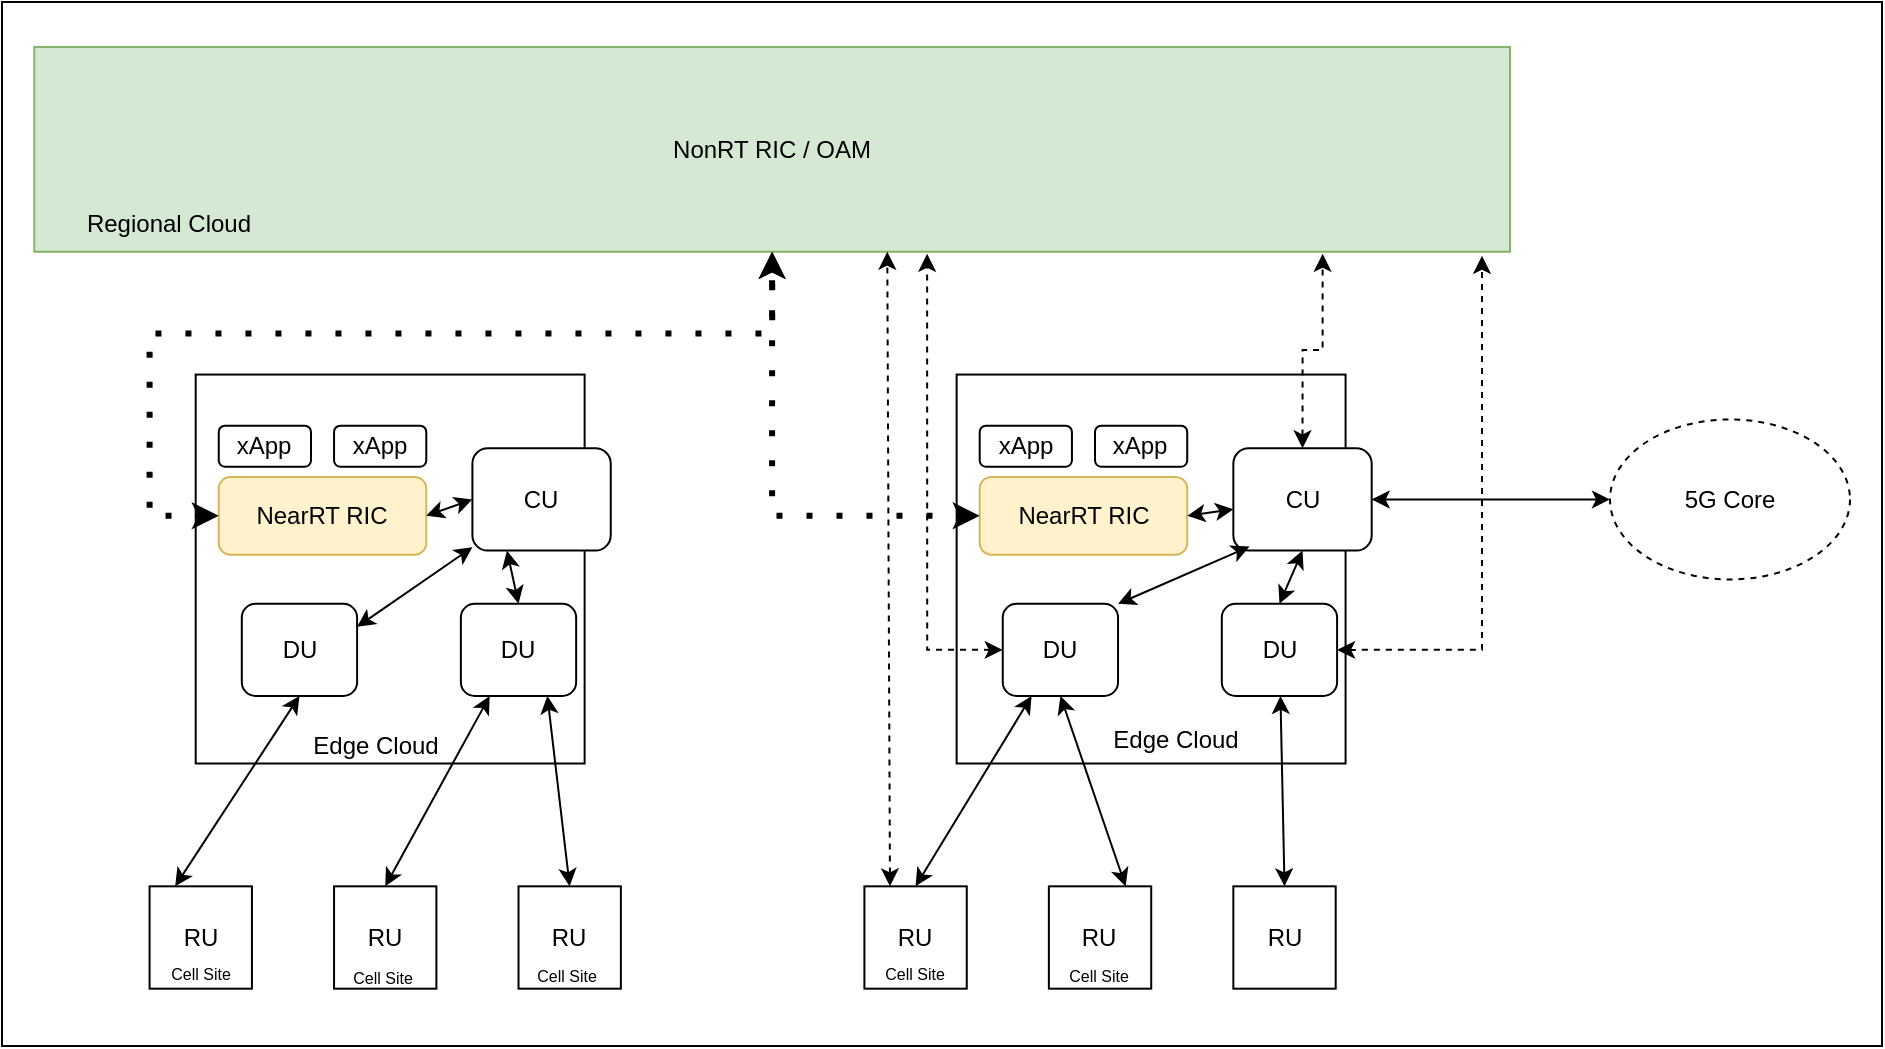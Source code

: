 <mxfile version="21.7.5" type="device">
  <diagram name="Page-1" id="EMl_EYVCzf8fT-FiKfYn">
    <mxGraphModel dx="1434" dy="843" grid="1" gridSize="10" guides="1" tooltips="1" connect="1" arrows="1" fold="1" page="1" pageScale="1" pageWidth="827" pageHeight="1169" math="0" shadow="0">
      <root>
        <mxCell id="0" />
        <mxCell id="1" parent="0" />
        <mxCell id="_V5pevZy3DnA9DBT0Rbr-96" value="" style="group" parent="1" vertex="1" connectable="0">
          <mxGeometry x="56" y="268" width="940" height="522" as="geometry" />
        </mxCell>
        <mxCell id="_V5pevZy3DnA9DBT0Rbr-95" value="" style="rounded=0;whiteSpace=wrap;html=1;" parent="_V5pevZy3DnA9DBT0Rbr-96" vertex="1">
          <mxGeometry width="940" height="522" as="geometry" />
        </mxCell>
        <mxCell id="_V5pevZy3DnA9DBT0Rbr-1" value="NonRT RIC / OAM" style="rounded=0;whiteSpace=wrap;html=1;fillColor=#d5e8d4;strokeColor=#82b366;" parent="_V5pevZy3DnA9DBT0Rbr-96" vertex="1">
          <mxGeometry x="16.141" y="22.518" width="737.882" height="102.353" as="geometry" />
        </mxCell>
        <mxCell id="_V5pevZy3DnA9DBT0Rbr-4" value="RU" style="whiteSpace=wrap;html=1;aspect=fixed;" parent="_V5pevZy3DnA9DBT0Rbr-96" vertex="1">
          <mxGeometry x="73.788" y="442.165" width="51.176" height="51.176" as="geometry" />
        </mxCell>
        <mxCell id="_V5pevZy3DnA9DBT0Rbr-5" value="RU" style="whiteSpace=wrap;html=1;aspect=fixed;" parent="_V5pevZy3DnA9DBT0Rbr-96" vertex="1">
          <mxGeometry x="166.024" y="442.165" width="51.176" height="51.176" as="geometry" />
        </mxCell>
        <mxCell id="_V5pevZy3DnA9DBT0Rbr-6" value="RU" style="whiteSpace=wrap;html=1;aspect=fixed;" parent="_V5pevZy3DnA9DBT0Rbr-96" vertex="1">
          <mxGeometry x="258.259" y="442.165" width="51.176" height="51.176" as="geometry" />
        </mxCell>
        <mxCell id="_V5pevZy3DnA9DBT0Rbr-8" value="RU" style="whiteSpace=wrap;html=1;aspect=fixed;" parent="_V5pevZy3DnA9DBT0Rbr-96" vertex="1">
          <mxGeometry x="431.2" y="442.165" width="51.176" height="51.176" as="geometry" />
        </mxCell>
        <mxCell id="_V5pevZy3DnA9DBT0Rbr-9" value="RU" style="whiteSpace=wrap;html=1;aspect=fixed;" parent="_V5pevZy3DnA9DBT0Rbr-96" vertex="1">
          <mxGeometry x="523.435" y="442.165" width="51.176" height="51.176" as="geometry" />
        </mxCell>
        <mxCell id="_V5pevZy3DnA9DBT0Rbr-10" value="RU" style="whiteSpace=wrap;html=1;aspect=fixed;" parent="_V5pevZy3DnA9DBT0Rbr-96" vertex="1">
          <mxGeometry x="615.671" y="442.165" width="51.176" height="51.176" as="geometry" />
        </mxCell>
        <mxCell id="_V5pevZy3DnA9DBT0Rbr-35" value="" style="group" parent="_V5pevZy3DnA9DBT0Rbr-96" vertex="1" connectable="0">
          <mxGeometry x="96.847" y="186.282" width="219.059" height="194.471" as="geometry" />
        </mxCell>
        <mxCell id="_V5pevZy3DnA9DBT0Rbr-2" value="" style="whiteSpace=wrap;html=1;aspect=fixed;" parent="_V5pevZy3DnA9DBT0Rbr-35" vertex="1">
          <mxGeometry width="194.471" height="194.471" as="geometry" />
        </mxCell>
        <mxCell id="_V5pevZy3DnA9DBT0Rbr-12" value="NearRT RIC" style="rounded=1;whiteSpace=wrap;html=1;fillColor=#fff2cc;strokeColor=#d6b656;" parent="_V5pevZy3DnA9DBT0Rbr-35" vertex="1">
          <mxGeometry x="11.529" y="51.176" width="103.765" height="38.894" as="geometry" />
        </mxCell>
        <mxCell id="_V5pevZy3DnA9DBT0Rbr-14" value="DU" style="rounded=1;whiteSpace=wrap;html=1;" parent="_V5pevZy3DnA9DBT0Rbr-35" vertex="1">
          <mxGeometry x="23.059" y="114.635" width="57.647" height="46.059" as="geometry" />
        </mxCell>
        <mxCell id="_V5pevZy3DnA9DBT0Rbr-15" value="DU" style="rounded=1;whiteSpace=wrap;html=1;" parent="_V5pevZy3DnA9DBT0Rbr-35" vertex="1">
          <mxGeometry x="132.588" y="114.635" width="57.647" height="46.059" as="geometry" />
        </mxCell>
        <mxCell id="_V5pevZy3DnA9DBT0Rbr-22" value="CU" style="rounded=1;whiteSpace=wrap;html=1;" parent="_V5pevZy3DnA9DBT0Rbr-35" vertex="1">
          <mxGeometry x="138.353" y="36.847" width="69.176" height="51.176" as="geometry" />
        </mxCell>
        <mxCell id="_V5pevZy3DnA9DBT0Rbr-30" style="edgeStyle=orthogonalEdgeStyle;rounded=0;orthogonalLoop=1;jettySize=auto;html=1;exitX=0.5;exitY=1;exitDx=0;exitDy=0;" parent="_V5pevZy3DnA9DBT0Rbr-35" source="_V5pevZy3DnA9DBT0Rbr-12" target="_V5pevZy3DnA9DBT0Rbr-12" edge="1">
          <mxGeometry relative="1" as="geometry" />
        </mxCell>
        <mxCell id="_V5pevZy3DnA9DBT0Rbr-31" value="xApp" style="rounded=1;whiteSpace=wrap;html=1;" parent="_V5pevZy3DnA9DBT0Rbr-35" vertex="1">
          <mxGeometry x="11.529" y="25.588" width="46.118" height="20.471" as="geometry" />
        </mxCell>
        <mxCell id="_V5pevZy3DnA9DBT0Rbr-32" value="xApp" style="rounded=1;whiteSpace=wrap;html=1;" parent="_V5pevZy3DnA9DBT0Rbr-35" vertex="1">
          <mxGeometry x="69.176" y="25.588" width="46.118" height="20.471" as="geometry" />
        </mxCell>
        <mxCell id="_V5pevZy3DnA9DBT0Rbr-46" value="Edge Cloud" style="text;html=1;strokeColor=none;fillColor=none;align=center;verticalAlign=middle;whiteSpace=wrap;rounded=0;" parent="_V5pevZy3DnA9DBT0Rbr-35" vertex="1">
          <mxGeometry x="43.812" y="169.906" width="92.235" height="30.706" as="geometry" />
        </mxCell>
        <mxCell id="_V5pevZy3DnA9DBT0Rbr-81" value="" style="endArrow=classic;startArrow=classic;html=1;rounded=0;exitX=1;exitY=0.25;exitDx=0;exitDy=0;" parent="_V5pevZy3DnA9DBT0Rbr-35" source="_V5pevZy3DnA9DBT0Rbr-14" target="_V5pevZy3DnA9DBT0Rbr-22" edge="1">
          <mxGeometry width="50" height="50" relative="1" as="geometry">
            <mxPoint x="288.235" y="10.235" as="sourcePoint" />
            <mxPoint x="345.882" y="-40.941" as="targetPoint" />
          </mxGeometry>
        </mxCell>
        <mxCell id="_V5pevZy3DnA9DBT0Rbr-83" value="" style="endArrow=classic;startArrow=classic;html=1;rounded=0;exitX=0.5;exitY=0;exitDx=0;exitDy=0;entryX=0.25;entryY=1;entryDx=0;entryDy=0;" parent="_V5pevZy3DnA9DBT0Rbr-35" source="_V5pevZy3DnA9DBT0Rbr-15" target="_V5pevZy3DnA9DBT0Rbr-22" edge="1">
          <mxGeometry width="50" height="50" relative="1" as="geometry">
            <mxPoint x="288.235" y="10.235" as="sourcePoint" />
            <mxPoint x="345.882" y="-40.941" as="targetPoint" />
          </mxGeometry>
        </mxCell>
        <mxCell id="_V5pevZy3DnA9DBT0Rbr-87" value="" style="endArrow=classic;startArrow=classic;html=1;rounded=0;exitX=1;exitY=0.5;exitDx=0;exitDy=0;entryX=0;entryY=0.5;entryDx=0;entryDy=0;" parent="_V5pevZy3DnA9DBT0Rbr-35" source="_V5pevZy3DnA9DBT0Rbr-12" target="_V5pevZy3DnA9DBT0Rbr-22" edge="1">
          <mxGeometry width="50" height="50" relative="1" as="geometry">
            <mxPoint x="288.235" y="10.235" as="sourcePoint" />
            <mxPoint x="345.882" y="-40.941" as="targetPoint" />
          </mxGeometry>
        </mxCell>
        <mxCell id="_V5pevZy3DnA9DBT0Rbr-36" value="" style="group" parent="_V5pevZy3DnA9DBT0Rbr-96" vertex="1" connectable="0">
          <mxGeometry x="477.318" y="186.282" width="219.059" height="194.471" as="geometry" />
        </mxCell>
        <mxCell id="_V5pevZy3DnA9DBT0Rbr-37" value="" style="whiteSpace=wrap;html=1;aspect=fixed;" parent="_V5pevZy3DnA9DBT0Rbr-36" vertex="1">
          <mxGeometry width="194.471" height="194.471" as="geometry" />
        </mxCell>
        <mxCell id="_V5pevZy3DnA9DBT0Rbr-38" value="NearRT RIC" style="rounded=1;whiteSpace=wrap;html=1;fillColor=#fff2cc;strokeColor=#d6b656;" parent="_V5pevZy3DnA9DBT0Rbr-36" vertex="1">
          <mxGeometry x="11.529" y="51.176" width="103.765" height="38.894" as="geometry" />
        </mxCell>
        <mxCell id="_V5pevZy3DnA9DBT0Rbr-39" value="DU" style="rounded=1;whiteSpace=wrap;html=1;" parent="_V5pevZy3DnA9DBT0Rbr-36" vertex="1">
          <mxGeometry x="23.059" y="114.635" width="57.647" height="46.059" as="geometry" />
        </mxCell>
        <mxCell id="_V5pevZy3DnA9DBT0Rbr-40" value="DU" style="rounded=1;whiteSpace=wrap;html=1;" parent="_V5pevZy3DnA9DBT0Rbr-36" vertex="1">
          <mxGeometry x="132.588" y="114.635" width="57.647" height="46.059" as="geometry" />
        </mxCell>
        <mxCell id="_V5pevZy3DnA9DBT0Rbr-41" value="CU" style="rounded=1;whiteSpace=wrap;html=1;" parent="_V5pevZy3DnA9DBT0Rbr-36" vertex="1">
          <mxGeometry x="138.353" y="36.847" width="69.176" height="51.176" as="geometry" />
        </mxCell>
        <mxCell id="_V5pevZy3DnA9DBT0Rbr-42" style="edgeStyle=orthogonalEdgeStyle;rounded=0;orthogonalLoop=1;jettySize=auto;html=1;exitX=0.5;exitY=1;exitDx=0;exitDy=0;" parent="_V5pevZy3DnA9DBT0Rbr-36" source="_V5pevZy3DnA9DBT0Rbr-38" target="_V5pevZy3DnA9DBT0Rbr-38" edge="1">
          <mxGeometry relative="1" as="geometry" />
        </mxCell>
        <mxCell id="_V5pevZy3DnA9DBT0Rbr-43" value="xApp" style="rounded=1;whiteSpace=wrap;html=1;" parent="_V5pevZy3DnA9DBT0Rbr-36" vertex="1">
          <mxGeometry x="11.529" y="25.588" width="46.118" height="20.471" as="geometry" />
        </mxCell>
        <mxCell id="_V5pevZy3DnA9DBT0Rbr-44" value="xApp" style="rounded=1;whiteSpace=wrap;html=1;" parent="_V5pevZy3DnA9DBT0Rbr-36" vertex="1">
          <mxGeometry x="69.176" y="25.588" width="46.118" height="20.471" as="geometry" />
        </mxCell>
        <mxCell id="_V5pevZy3DnA9DBT0Rbr-45" value="Edge Cloud" style="text;html=1;strokeColor=none;fillColor=none;align=center;verticalAlign=middle;whiteSpace=wrap;rounded=0;" parent="_V5pevZy3DnA9DBT0Rbr-36" vertex="1">
          <mxGeometry x="63.412" y="167.859" width="92.235" height="30.706" as="geometry" />
        </mxCell>
        <mxCell id="_V5pevZy3DnA9DBT0Rbr-84" value="" style="endArrow=classic;startArrow=classic;html=1;rounded=0;exitX=1;exitY=0;exitDx=0;exitDy=0;entryX=0.117;entryY=0.96;entryDx=0;entryDy=0;entryPerimeter=0;" parent="_V5pevZy3DnA9DBT0Rbr-36" source="_V5pevZy3DnA9DBT0Rbr-39" target="_V5pevZy3DnA9DBT0Rbr-41" edge="1">
          <mxGeometry width="50" height="50" relative="1" as="geometry">
            <mxPoint x="-92.235" y="10.235" as="sourcePoint" />
            <mxPoint x="-34.588" y="-40.941" as="targetPoint" />
          </mxGeometry>
        </mxCell>
        <mxCell id="_V5pevZy3DnA9DBT0Rbr-86" value="" style="endArrow=classic;startArrow=classic;html=1;rounded=0;exitX=0.5;exitY=0;exitDx=0;exitDy=0;entryX=0.5;entryY=1;entryDx=0;entryDy=0;" parent="_V5pevZy3DnA9DBT0Rbr-36" source="_V5pevZy3DnA9DBT0Rbr-40" target="_V5pevZy3DnA9DBT0Rbr-41" edge="1">
          <mxGeometry width="50" height="50" relative="1" as="geometry">
            <mxPoint x="-92.235" y="10.235" as="sourcePoint" />
            <mxPoint x="-34.588" y="-40.941" as="targetPoint" />
          </mxGeometry>
        </mxCell>
        <mxCell id="_V5pevZy3DnA9DBT0Rbr-90" value="" style="endArrow=classic;startArrow=classic;html=1;rounded=0;exitX=1;exitY=0.5;exitDx=0;exitDy=0;" parent="_V5pevZy3DnA9DBT0Rbr-36" source="_V5pevZy3DnA9DBT0Rbr-38" target="_V5pevZy3DnA9DBT0Rbr-41" edge="1">
          <mxGeometry width="50" height="50" relative="1" as="geometry">
            <mxPoint x="-92.235" y="10.235" as="sourcePoint" />
            <mxPoint x="-34.588" y="-40.941" as="targetPoint" />
          </mxGeometry>
        </mxCell>
        <mxCell id="_V5pevZy3DnA9DBT0Rbr-67" value="Regional Cloud" style="text;html=1;align=center;verticalAlign=middle;resizable=0;points=[];autosize=1;strokeColor=none;fillColor=none;" parent="_V5pevZy3DnA9DBT0Rbr-96" vertex="1">
          <mxGeometry x="27.671" y="96.212" width="110" height="30" as="geometry" />
        </mxCell>
        <mxCell id="_V5pevZy3DnA9DBT0Rbr-68" value="&lt;font style=&quot;font-size: 8px;&quot;&gt;Cell Site&lt;/font&gt;" style="text;html=1;align=center;verticalAlign=middle;resizable=0;points=[];autosize=1;strokeColor=none;fillColor=none;" parent="_V5pevZy3DnA9DBT0Rbr-96" vertex="1">
          <mxGeometry x="73.788" y="469.8" width="50" height="30" as="geometry" />
        </mxCell>
        <mxCell id="_V5pevZy3DnA9DBT0Rbr-69" value="&lt;font style=&quot;font-size: 8px;&quot;&gt;Cell Site&lt;/font&gt;" style="text;html=1;align=center;verticalAlign=middle;resizable=0;points=[];autosize=1;strokeColor=none;fillColor=none;" parent="_V5pevZy3DnA9DBT0Rbr-96" vertex="1">
          <mxGeometry x="164.871" y="471.847" width="50" height="30" as="geometry" />
        </mxCell>
        <mxCell id="_V5pevZy3DnA9DBT0Rbr-70" value="&lt;font style=&quot;font-size: 8px;&quot;&gt;Cell Site&lt;/font&gt;" style="text;html=1;align=center;verticalAlign=middle;resizable=0;points=[];autosize=1;strokeColor=none;fillColor=none;" parent="_V5pevZy3DnA9DBT0Rbr-96" vertex="1">
          <mxGeometry x="257.106" y="470.824" width="50" height="30" as="geometry" />
        </mxCell>
        <mxCell id="_V5pevZy3DnA9DBT0Rbr-71" value="&lt;font style=&quot;font-size: 8px;&quot;&gt;Cell Site&lt;/font&gt;" style="text;html=1;align=center;verticalAlign=middle;resizable=0;points=[];autosize=1;strokeColor=none;fillColor=none;" parent="_V5pevZy3DnA9DBT0Rbr-96" vertex="1">
          <mxGeometry x="431.2" y="469.8" width="50" height="30" as="geometry" />
        </mxCell>
        <mxCell id="_V5pevZy3DnA9DBT0Rbr-72" value="&lt;font style=&quot;font-size: 8px;&quot;&gt;Cell Site&lt;/font&gt;" style="text;html=1;align=center;verticalAlign=middle;resizable=0;points=[];autosize=1;strokeColor=none;fillColor=none;" parent="_V5pevZy3DnA9DBT0Rbr-96" vertex="1">
          <mxGeometry x="523.435" y="470.824" width="50" height="30" as="geometry" />
        </mxCell>
        <mxCell id="_V5pevZy3DnA9DBT0Rbr-74" value="" style="endArrow=classic;html=1;rounded=0;exitX=0.5;exitY=0;exitDx=0;exitDy=0;startArrow=classic;startFill=1;entryX=0.75;entryY=1;entryDx=0;entryDy=0;" parent="_V5pevZy3DnA9DBT0Rbr-96" source="_V5pevZy3DnA9DBT0Rbr-6" target="_V5pevZy3DnA9DBT0Rbr-15" edge="1">
          <mxGeometry width="50" height="50" relative="1" as="geometry">
            <mxPoint x="385.082" y="196.518" as="sourcePoint" />
            <mxPoint x="442.729" y="145.341" as="targetPoint" />
          </mxGeometry>
        </mxCell>
        <mxCell id="_V5pevZy3DnA9DBT0Rbr-75" value="" style="endArrow=classic;html=1;rounded=0;exitX=0.5;exitY=0;exitDx=0;exitDy=0;entryX=0.25;entryY=1;entryDx=0;entryDy=0;startArrow=classic;startFill=1;" parent="_V5pevZy3DnA9DBT0Rbr-96" source="_V5pevZy3DnA9DBT0Rbr-5" target="_V5pevZy3DnA9DBT0Rbr-15" edge="1">
          <mxGeometry width="50" height="50" relative="1" as="geometry">
            <mxPoint x="298.612" y="452.4" as="sourcePoint" />
            <mxPoint x="269.788" y="357.212" as="targetPoint" />
          </mxGeometry>
        </mxCell>
        <mxCell id="_V5pevZy3DnA9DBT0Rbr-77" value="" style="endArrow=classic;startArrow=classic;html=1;rounded=0;exitX=0.25;exitY=0;exitDx=0;exitDy=0;entryX=0.5;entryY=1;entryDx=0;entryDy=0;" parent="_V5pevZy3DnA9DBT0Rbr-96" source="_V5pevZy3DnA9DBT0Rbr-4" target="_V5pevZy3DnA9DBT0Rbr-14" edge="1">
          <mxGeometry width="50" height="50" relative="1" as="geometry">
            <mxPoint x="96.847" y="431.929" as="sourcePoint" />
            <mxPoint x="154.494" y="380.753" as="targetPoint" />
          </mxGeometry>
        </mxCell>
        <mxCell id="_V5pevZy3DnA9DBT0Rbr-78" value="" style="endArrow=classic;startArrow=classic;html=1;rounded=0;exitX=0.5;exitY=0;exitDx=0;exitDy=0;entryX=0.25;entryY=1;entryDx=0;entryDy=0;" parent="_V5pevZy3DnA9DBT0Rbr-96" source="_V5pevZy3DnA9DBT0Rbr-8" target="_V5pevZy3DnA9DBT0Rbr-39" edge="1">
          <mxGeometry width="50" height="50" relative="1" as="geometry">
            <mxPoint x="385.082" y="196.518" as="sourcePoint" />
            <mxPoint x="442.729" y="145.341" as="targetPoint" />
          </mxGeometry>
        </mxCell>
        <mxCell id="_V5pevZy3DnA9DBT0Rbr-79" value="" style="endArrow=classic;startArrow=classic;html=1;rounded=0;entryX=0.75;entryY=0;entryDx=0;entryDy=0;exitX=0.5;exitY=1;exitDx=0;exitDy=0;" parent="_V5pevZy3DnA9DBT0Rbr-96" source="_V5pevZy3DnA9DBT0Rbr-39" target="_V5pevZy3DnA9DBT0Rbr-9" edge="1">
          <mxGeometry width="50" height="50" relative="1" as="geometry">
            <mxPoint x="385.082" y="196.518" as="sourcePoint" />
            <mxPoint x="442.729" y="145.341" as="targetPoint" />
          </mxGeometry>
        </mxCell>
        <mxCell id="_V5pevZy3DnA9DBT0Rbr-80" value="" style="endArrow=classic;startArrow=classic;html=1;rounded=0;entryX=0.5;entryY=0;entryDx=0;entryDy=0;" parent="_V5pevZy3DnA9DBT0Rbr-96" source="_V5pevZy3DnA9DBT0Rbr-40" target="_V5pevZy3DnA9DBT0Rbr-10" edge="1">
          <mxGeometry width="50" height="50" relative="1" as="geometry">
            <mxPoint x="385.082" y="196.518" as="sourcePoint" />
            <mxPoint x="442.729" y="145.341" as="targetPoint" />
          </mxGeometry>
        </mxCell>
        <mxCell id="_V5pevZy3DnA9DBT0Rbr-91" value="" style="endArrow=classic;startArrow=classic;html=1;rounded=0;exitX=0.25;exitY=0;exitDx=0;exitDy=0;entryX=0.578;entryY=1;entryDx=0;entryDy=0;entryPerimeter=0;dashed=1;" parent="_V5pevZy3DnA9DBT0Rbr-96" source="_V5pevZy3DnA9DBT0Rbr-8" target="_V5pevZy3DnA9DBT0Rbr-1" edge="1">
          <mxGeometry width="50" height="50" relative="1" as="geometry">
            <mxPoint x="385.082" y="196.518" as="sourcePoint" />
            <mxPoint x="442.729" y="145.341" as="targetPoint" />
          </mxGeometry>
        </mxCell>
        <mxCell id="_V5pevZy3DnA9DBT0Rbr-92" style="edgeStyle=orthogonalEdgeStyle;rounded=0;orthogonalLoop=1;jettySize=auto;html=1;exitX=0;exitY=0.5;exitDx=0;exitDy=0;entryX=0.605;entryY=1.01;entryDx=0;entryDy=0;entryPerimeter=0;dashed=1;startArrow=classic;startFill=1;" parent="_V5pevZy3DnA9DBT0Rbr-96" source="_V5pevZy3DnA9DBT0Rbr-39" target="_V5pevZy3DnA9DBT0Rbr-1" edge="1">
          <mxGeometry relative="1" as="geometry" />
        </mxCell>
        <mxCell id="_V5pevZy3DnA9DBT0Rbr-93" style="edgeStyle=orthogonalEdgeStyle;rounded=0;orthogonalLoop=1;jettySize=auto;html=1;exitX=1;exitY=0.5;exitDx=0;exitDy=0;entryX=0.981;entryY=1.02;entryDx=0;entryDy=0;entryPerimeter=0;dashed=1;startArrow=classic;startFill=1;" parent="_V5pevZy3DnA9DBT0Rbr-96" source="_V5pevZy3DnA9DBT0Rbr-40" target="_V5pevZy3DnA9DBT0Rbr-1" edge="1">
          <mxGeometry relative="1" as="geometry">
            <Array as="points">
              <mxPoint x="740.188" y="324.459" />
            </Array>
          </mxGeometry>
        </mxCell>
        <mxCell id="_V5pevZy3DnA9DBT0Rbr-94" style="edgeStyle=orthogonalEdgeStyle;rounded=0;orthogonalLoop=1;jettySize=auto;html=1;exitX=0.5;exitY=0;exitDx=0;exitDy=0;entryX=0.873;entryY=1.01;entryDx=0;entryDy=0;entryPerimeter=0;dashed=1;startArrow=classic;startFill=1;" parent="_V5pevZy3DnA9DBT0Rbr-96" source="_V5pevZy3DnA9DBT0Rbr-41" target="_V5pevZy3DnA9DBT0Rbr-1" edge="1">
          <mxGeometry relative="1" as="geometry" />
        </mxCell>
        <mxCell id="_V5pevZy3DnA9DBT0Rbr-97" style="edgeStyle=orthogonalEdgeStyle;rounded=0;orthogonalLoop=1;jettySize=auto;html=1;exitX=0;exitY=0.5;exitDx=0;exitDy=0;dashed=1;dashPattern=1 4;startArrow=classic;startFill=1;strokeWidth=3;endSize=4;startSize=4;" parent="_V5pevZy3DnA9DBT0Rbr-96" source="_V5pevZy3DnA9DBT0Rbr-38" target="_V5pevZy3DnA9DBT0Rbr-1" edge="1">
          <mxGeometry relative="1" as="geometry" />
        </mxCell>
        <mxCell id="_V5pevZy3DnA9DBT0Rbr-101" style="edgeStyle=orthogonalEdgeStyle;rounded=0;orthogonalLoop=1;jettySize=auto;html=1;exitX=0;exitY=0.5;exitDx=0;exitDy=0;dashed=1;dashPattern=1 4;startArrow=classic;startFill=1;strokeWidth=3;endSize=4;startSize=4;entryX=0.5;entryY=1;entryDx=0;entryDy=0;" parent="_V5pevZy3DnA9DBT0Rbr-96" source="_V5pevZy3DnA9DBT0Rbr-12" target="_V5pevZy3DnA9DBT0Rbr-1" edge="1">
          <mxGeometry relative="1" as="geometry">
            <mxPoint x="500.376" y="267.141" as="sourcePoint" />
            <mxPoint x="396.612" y="135.106" as="targetPoint" />
            <Array as="points">
              <mxPoint x="73.788" y="256.906" />
              <mxPoint x="73.788" y="165.812" />
              <mxPoint x="385.082" y="165.812" />
            </Array>
          </mxGeometry>
        </mxCell>
        <mxCell id="2OH6HGOx2Zm9SYHUV7xp-4" value="5G Core" style="ellipse;whiteSpace=wrap;html=1;dashed=1;" vertex="1" parent="1">
          <mxGeometry x="860" y="476.72" width="120" height="80" as="geometry" />
        </mxCell>
        <mxCell id="2OH6HGOx2Zm9SYHUV7xp-3" value="" style="endArrow=classic;startArrow=classic;html=1;rounded=0;exitX=1;exitY=0.5;exitDx=0;exitDy=0;entryX=0;entryY=0.5;entryDx=0;entryDy=0;" edge="1" parent="1" source="_V5pevZy3DnA9DBT0Rbr-41" target="2OH6HGOx2Zm9SYHUV7xp-4">
          <mxGeometry width="50" height="50" relative="1" as="geometry">
            <mxPoint x="390" y="460" as="sourcePoint" />
            <mxPoint x="710" y="511" as="targetPoint" />
          </mxGeometry>
        </mxCell>
      </root>
    </mxGraphModel>
  </diagram>
</mxfile>
